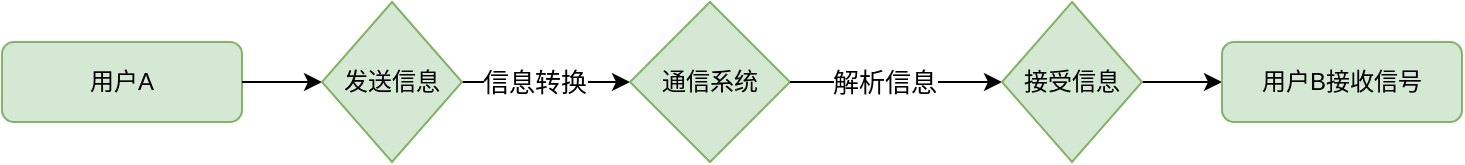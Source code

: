 <mxfile version="23.1.7" type="github">
  <diagram id="C5RBs43oDa-KdzZeNtuy" name="Page-1">
    <mxGraphModel dx="1434" dy="708" grid="1" gridSize="10" guides="1" tooltips="1" connect="1" arrows="1" fold="1" page="1" pageScale="1" pageWidth="827" pageHeight="1169" math="0" shadow="0">
      <root>
        <mxCell id="WIyWlLk6GJQsqaUBKTNV-0" />
        <mxCell id="WIyWlLk6GJQsqaUBKTNV-1" parent="WIyWlLk6GJQsqaUBKTNV-0" />
        <mxCell id="WIyWlLk6GJQsqaUBKTNV-3" value="用户A" style="rounded=1;whiteSpace=wrap;html=1;fontSize=12;glass=0;strokeWidth=1;shadow=0;fillColor=#d5e8d4;strokeColor=#82b366;" parent="WIyWlLk6GJQsqaUBKTNV-1" vertex="1">
          <mxGeometry x="60" y="350" width="120" height="40" as="geometry" />
        </mxCell>
        <mxCell id="nWgZIOhJR9urhtrBGRCi-4" value="" style="edgeStyle=orthogonalEdgeStyle;rounded=0;orthogonalLoop=1;jettySize=auto;html=1;exitX=1;exitY=0.5;exitDx=0;exitDy=0;" edge="1" parent="WIyWlLk6GJQsqaUBKTNV-1" source="nWgZIOhJR9urhtrBGRCi-15" target="WIyWlLk6GJQsqaUBKTNV-7">
          <mxGeometry relative="1" as="geometry">
            <mxPoint x="380" y="100" as="targetPoint" />
            <mxPoint x="200" y="370" as="sourcePoint" />
          </mxGeometry>
        </mxCell>
        <mxCell id="WIyWlLk6GJQsqaUBKTNV-7" value="用户B接收信号" style="rounded=1;whiteSpace=wrap;html=1;fontSize=12;glass=0;strokeWidth=1;shadow=0;fillColor=#d5e8d4;strokeColor=#82b366;" parent="WIyWlLk6GJQsqaUBKTNV-1" vertex="1">
          <mxGeometry x="670" y="350" width="120" height="40" as="geometry" />
        </mxCell>
        <mxCell id="nWgZIOhJR9urhtrBGRCi-7" value="" style="edgeStyle=orthogonalEdgeStyle;rounded=0;orthogonalLoop=1;jettySize=auto;html=1;exitX=1;exitY=0.5;exitDx=0;exitDy=0;" edge="1" parent="WIyWlLk6GJQsqaUBKTNV-1" source="nWgZIOhJR9urhtrBGRCi-10" target="nWgZIOhJR9urhtrBGRCi-6">
          <mxGeometry relative="1" as="geometry">
            <mxPoint x="320" y="370" as="targetPoint" />
            <mxPoint x="200" y="370" as="sourcePoint" />
          </mxGeometry>
        </mxCell>
        <mxCell id="nWgZIOhJR9urhtrBGRCi-14" value="信息转换" style="edgeLabel;html=1;align=center;verticalAlign=middle;resizable=0;points=[];fontSize=13;" vertex="1" connectable="0" parent="nWgZIOhJR9urhtrBGRCi-7">
          <mxGeometry x="-0.139" relative="1" as="geometry">
            <mxPoint as="offset" />
          </mxGeometry>
        </mxCell>
        <mxCell id="nWgZIOhJR9urhtrBGRCi-6" value="通信系统" style="rhombus;whiteSpace=wrap;html=1;fillColor=#d5e8d4;strokeColor=#82b366;" vertex="1" parent="WIyWlLk6GJQsqaUBKTNV-1">
          <mxGeometry x="374" y="330" width="80" height="80" as="geometry" />
        </mxCell>
        <mxCell id="nWgZIOhJR9urhtrBGRCi-11" value="" style="edgeStyle=orthogonalEdgeStyle;rounded=0;orthogonalLoop=1;jettySize=auto;html=1;exitX=1;exitY=0.5;exitDx=0;exitDy=0;" edge="1" parent="WIyWlLk6GJQsqaUBKTNV-1" source="WIyWlLk6GJQsqaUBKTNV-3" target="nWgZIOhJR9urhtrBGRCi-10">
          <mxGeometry relative="1" as="geometry">
            <mxPoint x="360" y="370" as="targetPoint" />
            <mxPoint x="130" y="370" as="sourcePoint" />
            <Array as="points">
              <mxPoint x="260" y="370" />
              <mxPoint x="260" y="370" />
            </Array>
          </mxGeometry>
        </mxCell>
        <mxCell id="nWgZIOhJR9urhtrBGRCi-10" value="发送信息" style="rhombus;whiteSpace=wrap;html=1;fillColor=#d5e8d4;strokeColor=#82b366;" vertex="1" parent="WIyWlLk6GJQsqaUBKTNV-1">
          <mxGeometry x="220" y="330" width="70" height="80" as="geometry" />
        </mxCell>
        <mxCell id="nWgZIOhJR9urhtrBGRCi-16" value="" style="edgeStyle=orthogonalEdgeStyle;rounded=0;orthogonalLoop=1;jettySize=auto;html=1;exitX=1;exitY=0.5;exitDx=0;exitDy=0;" edge="1" parent="WIyWlLk6GJQsqaUBKTNV-1" source="nWgZIOhJR9urhtrBGRCi-6" target="nWgZIOhJR9urhtrBGRCi-15">
          <mxGeometry relative="1" as="geometry">
            <mxPoint x="690" y="370" as="targetPoint" />
            <mxPoint x="440" y="370" as="sourcePoint" />
          </mxGeometry>
        </mxCell>
        <mxCell id="nWgZIOhJR9urhtrBGRCi-18" value="解析信息" style="edgeLabel;html=1;align=center;verticalAlign=middle;resizable=0;points=[];fontSize=13;" vertex="1" connectable="0" parent="nWgZIOhJR9urhtrBGRCi-16">
          <mxGeometry x="-0.571" y="2" relative="1" as="geometry">
            <mxPoint x="24" y="2" as="offset" />
          </mxGeometry>
        </mxCell>
        <mxCell id="nWgZIOhJR9urhtrBGRCi-15" value="接受信息" style="rhombus;whiteSpace=wrap;html=1;fillColor=#d5e8d4;strokeColor=#82b366;" vertex="1" parent="WIyWlLk6GJQsqaUBKTNV-1">
          <mxGeometry x="560" y="330" width="70" height="80" as="geometry" />
        </mxCell>
      </root>
    </mxGraphModel>
  </diagram>
</mxfile>
